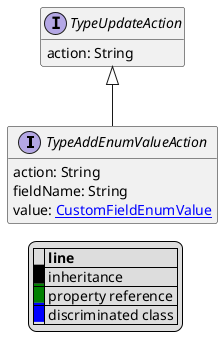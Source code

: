 @startuml

hide empty fields
hide empty methods
legend
|= |= line |
|<back:black>   </back>| inheritance |
|<back:green>   </back>| property reference |
|<back:blue>   </back>| discriminated class |
endlegend
interface TypeAddEnumValueAction [[TypeAddEnumValueAction.svg]] extends TypeUpdateAction {
    action: String
    fieldName: String
    value: [[CustomFieldEnumValue.svg CustomFieldEnumValue]]
}
interface TypeUpdateAction [[TypeUpdateAction.svg]]  {
    action: String
}





@enduml

